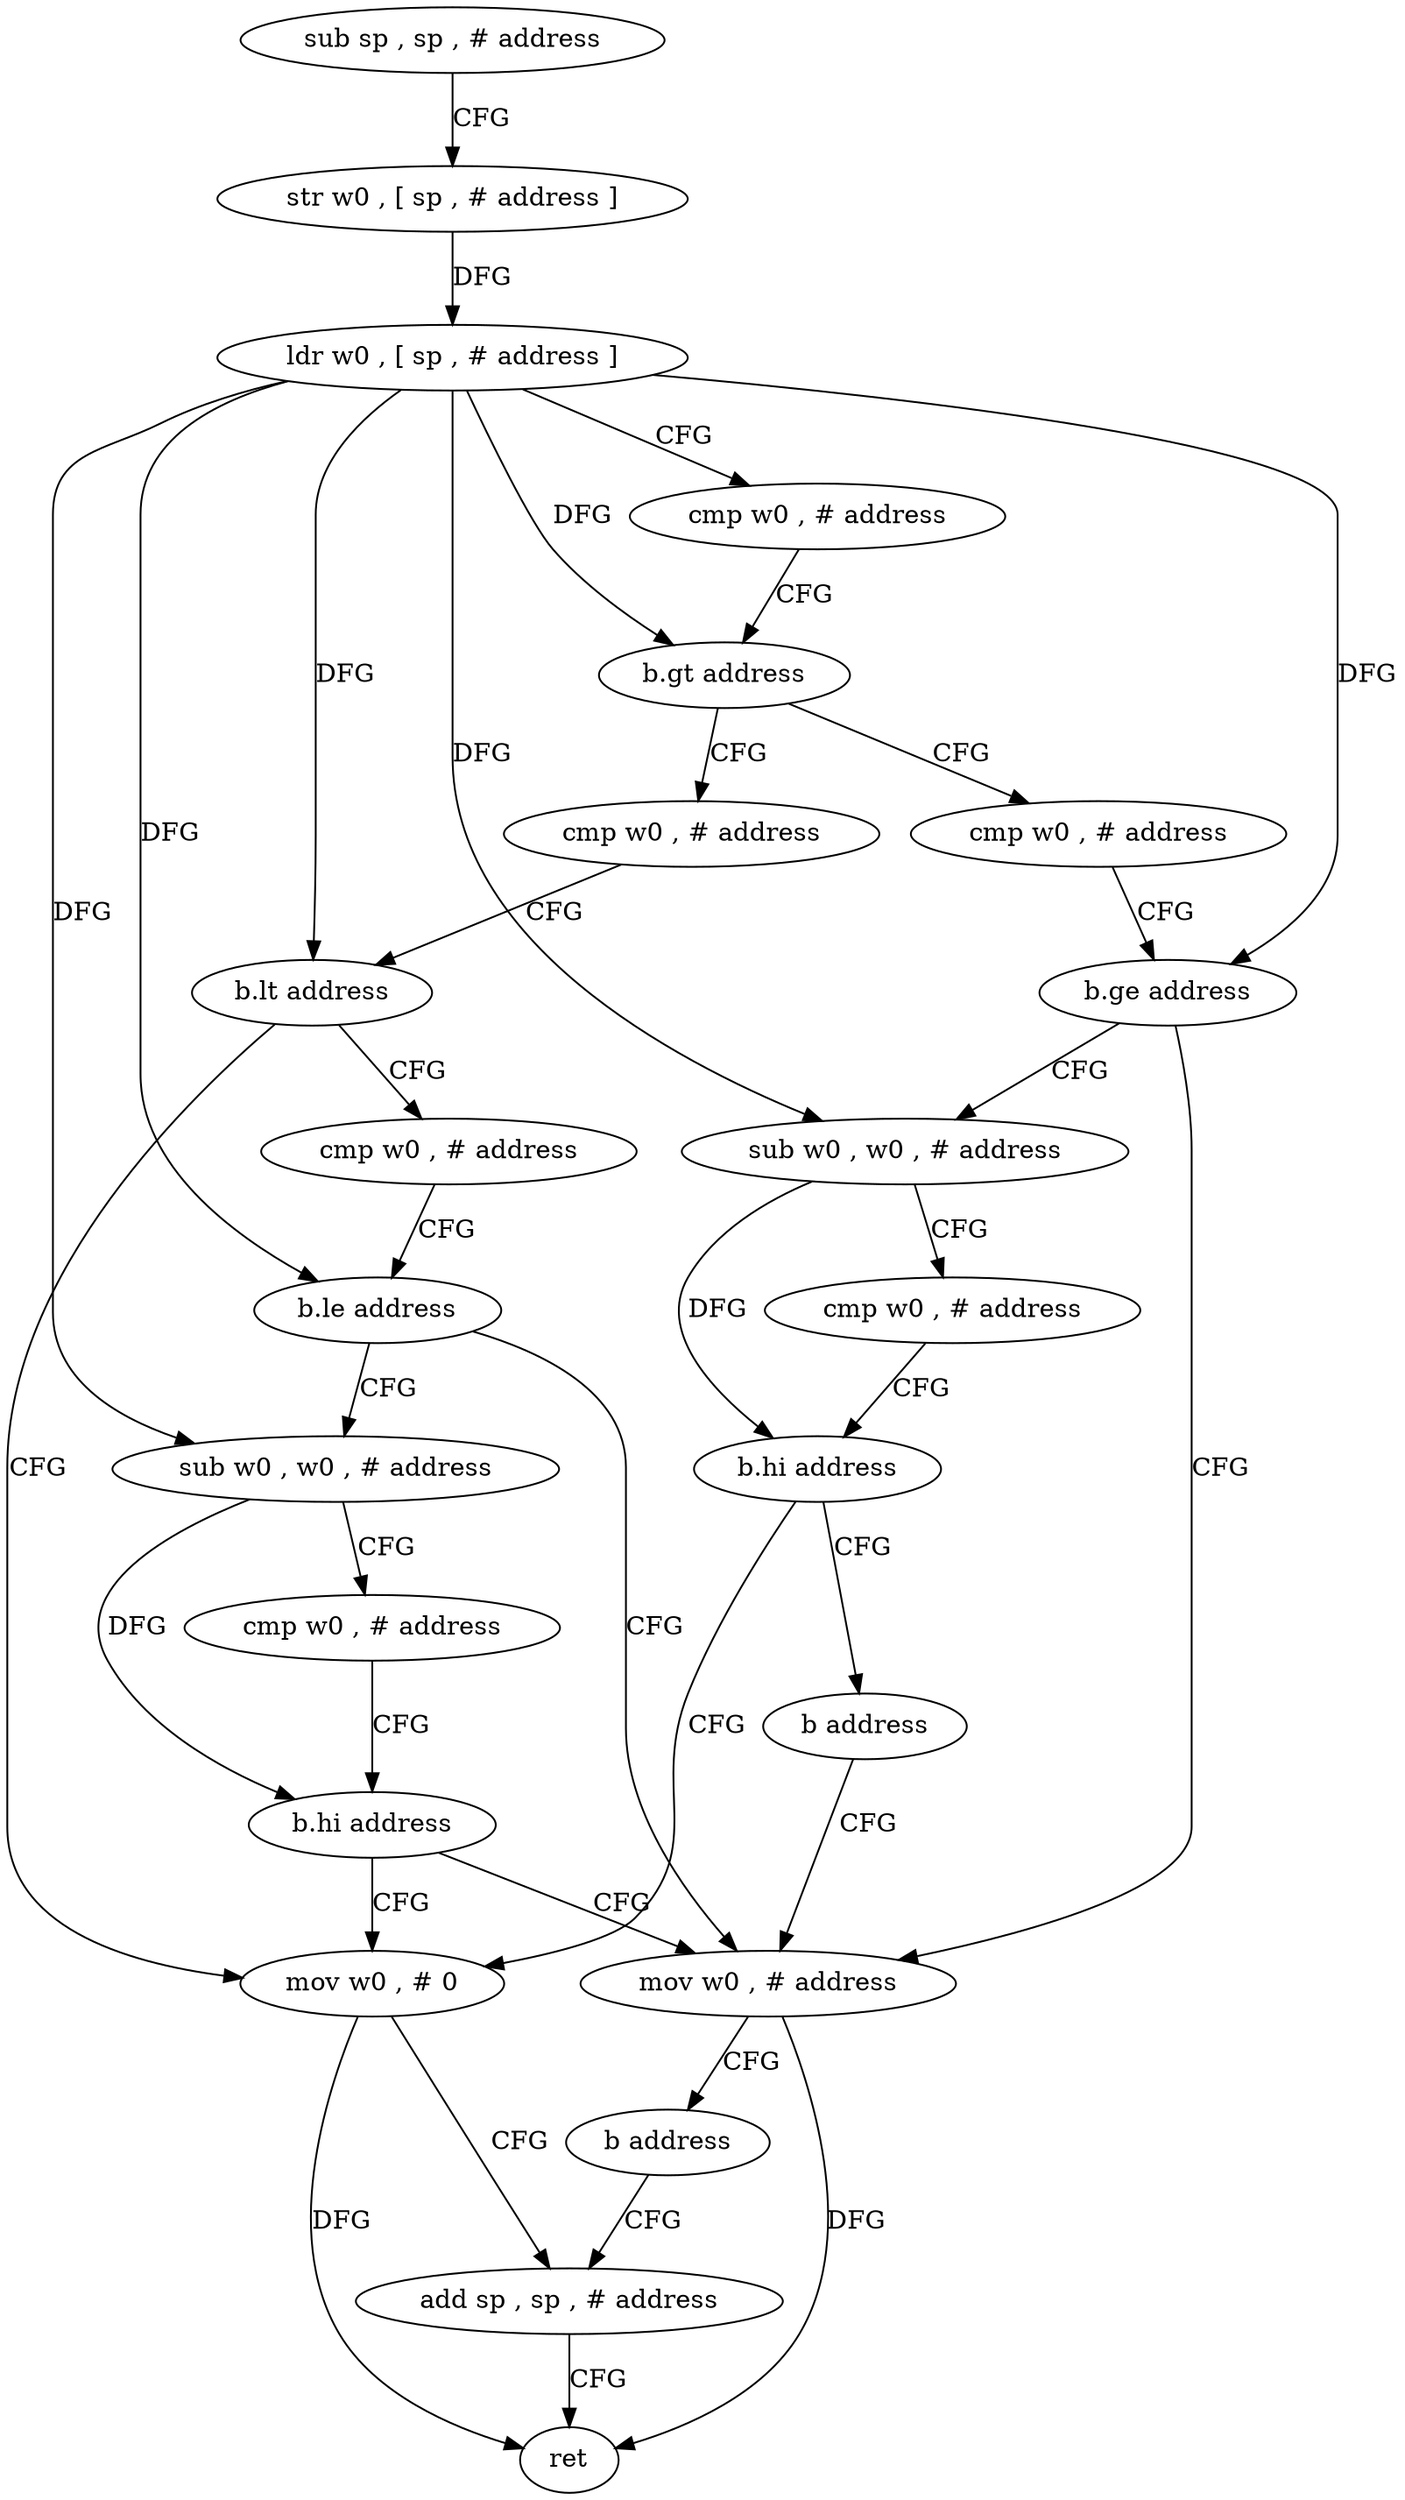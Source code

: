digraph "func" {
"4520944" [label = "sub sp , sp , # address" ]
"4520948" [label = "str w0 , [ sp , # address ]" ]
"4520952" [label = "ldr w0 , [ sp , # address ]" ]
"4520956" [label = "cmp w0 , # address" ]
"4520960" [label = "b.gt address" ]
"4520988" [label = "cmp w0 , # address" ]
"4520964" [label = "cmp w0 , # address" ]
"4520992" [label = "b.lt address" ]
"4521024" [label = "mov w0 , # 0" ]
"4520996" [label = "cmp w0 , # address" ]
"4520968" [label = "b.ge address" ]
"4521016" [label = "mov w0 , # address" ]
"4520972" [label = "sub w0 , w0 , # address" ]
"4521028" [label = "add sp , sp , # address" ]
"4521000" [label = "b.le address" ]
"4521004" [label = "sub w0 , w0 , # address" ]
"4521020" [label = "b address" ]
"4520976" [label = "cmp w0 , # address" ]
"4520980" [label = "b.hi address" ]
"4520984" [label = "b address" ]
"4521008" [label = "cmp w0 , # address" ]
"4521012" [label = "b.hi address" ]
"4521032" [label = "ret" ]
"4520944" -> "4520948" [ label = "CFG" ]
"4520948" -> "4520952" [ label = "DFG" ]
"4520952" -> "4520956" [ label = "CFG" ]
"4520952" -> "4520960" [ label = "DFG" ]
"4520952" -> "4520992" [ label = "DFG" ]
"4520952" -> "4520968" [ label = "DFG" ]
"4520952" -> "4521000" [ label = "DFG" ]
"4520952" -> "4520972" [ label = "DFG" ]
"4520952" -> "4521004" [ label = "DFG" ]
"4520956" -> "4520960" [ label = "CFG" ]
"4520960" -> "4520988" [ label = "CFG" ]
"4520960" -> "4520964" [ label = "CFG" ]
"4520988" -> "4520992" [ label = "CFG" ]
"4520964" -> "4520968" [ label = "CFG" ]
"4520992" -> "4521024" [ label = "CFG" ]
"4520992" -> "4520996" [ label = "CFG" ]
"4521024" -> "4521028" [ label = "CFG" ]
"4521024" -> "4521032" [ label = "DFG" ]
"4520996" -> "4521000" [ label = "CFG" ]
"4520968" -> "4521016" [ label = "CFG" ]
"4520968" -> "4520972" [ label = "CFG" ]
"4521016" -> "4521020" [ label = "CFG" ]
"4521016" -> "4521032" [ label = "DFG" ]
"4520972" -> "4520976" [ label = "CFG" ]
"4520972" -> "4520980" [ label = "DFG" ]
"4521028" -> "4521032" [ label = "CFG" ]
"4521000" -> "4521016" [ label = "CFG" ]
"4521000" -> "4521004" [ label = "CFG" ]
"4521004" -> "4521008" [ label = "CFG" ]
"4521004" -> "4521012" [ label = "DFG" ]
"4521020" -> "4521028" [ label = "CFG" ]
"4520976" -> "4520980" [ label = "CFG" ]
"4520980" -> "4521024" [ label = "CFG" ]
"4520980" -> "4520984" [ label = "CFG" ]
"4520984" -> "4521016" [ label = "CFG" ]
"4521008" -> "4521012" [ label = "CFG" ]
"4521012" -> "4521024" [ label = "CFG" ]
"4521012" -> "4521016" [ label = "CFG" ]
}
